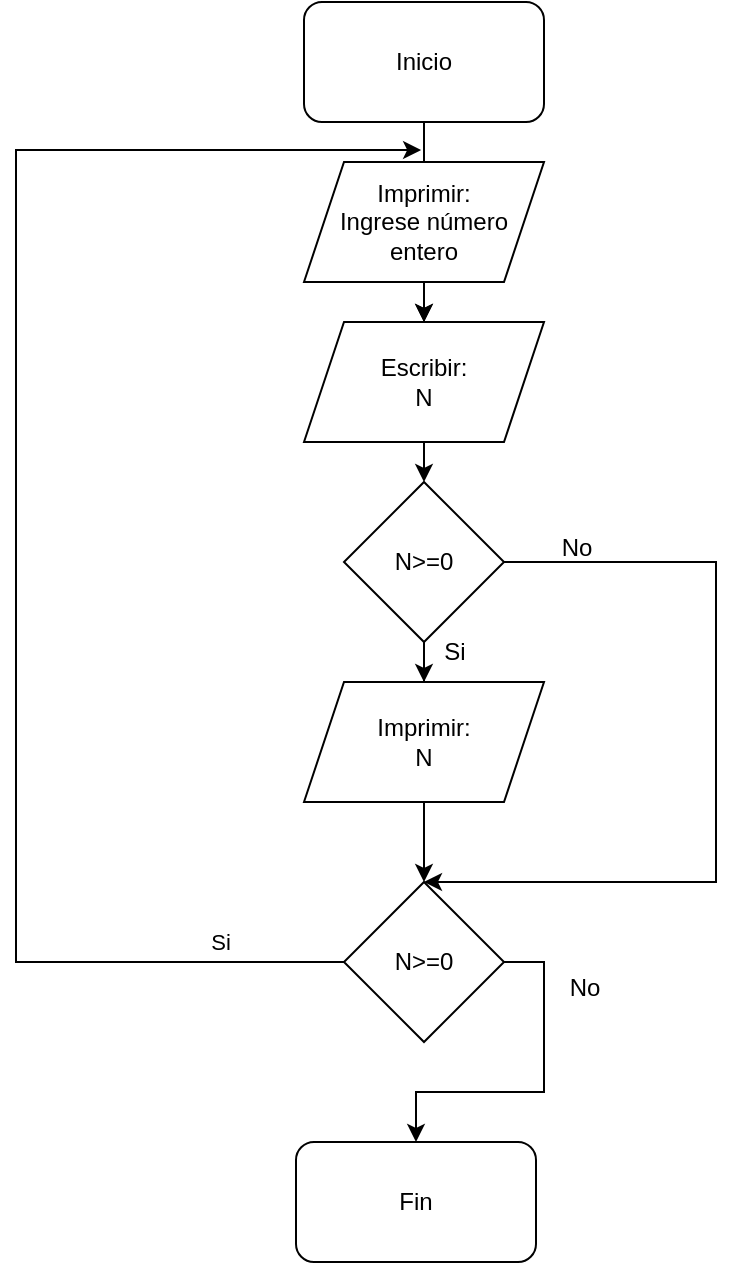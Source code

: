 <mxfile version="21.6.9" type="device">
  <diagram name="Página-1" id="yIrAsRp1UrFPVYJMZ1j1">
    <mxGraphModel dx="693" dy="393" grid="1" gridSize="10" guides="1" tooltips="1" connect="1" arrows="1" fold="1" page="1" pageScale="1" pageWidth="827" pageHeight="1169" math="0" shadow="0">
      <root>
        <mxCell id="0" />
        <mxCell id="1" parent="0" />
        <mxCell id="OieFfgvFbC5qElgq1rc1-13" value="" style="edgeStyle=orthogonalEdgeStyle;rounded=0;orthogonalLoop=1;jettySize=auto;html=1;" edge="1" parent="1" source="OieFfgvFbC5qElgq1rc1-1" target="OieFfgvFbC5qElgq1rc1-4">
          <mxGeometry relative="1" as="geometry" />
        </mxCell>
        <mxCell id="OieFfgvFbC5qElgq1rc1-1" value="Inicio" style="rounded=1;whiteSpace=wrap;html=1;" vertex="1" parent="1">
          <mxGeometry x="354" y="30" width="120" height="60" as="geometry" />
        </mxCell>
        <mxCell id="OieFfgvFbC5qElgq1rc1-12" style="edgeStyle=orthogonalEdgeStyle;rounded=0;orthogonalLoop=1;jettySize=auto;html=1;exitX=0.5;exitY=1;exitDx=0;exitDy=0;" edge="1" parent="1" source="OieFfgvFbC5qElgq1rc1-3" target="OieFfgvFbC5qElgq1rc1-4">
          <mxGeometry relative="1" as="geometry" />
        </mxCell>
        <mxCell id="OieFfgvFbC5qElgq1rc1-3" value="Imprimir:&lt;br&gt;Ingrese número entero" style="shape=parallelogram;perimeter=parallelogramPerimeter;whiteSpace=wrap;html=1;fixedSize=1;" vertex="1" parent="1">
          <mxGeometry x="354" y="110" width="120" height="60" as="geometry" />
        </mxCell>
        <mxCell id="OieFfgvFbC5qElgq1rc1-11" style="edgeStyle=orthogonalEdgeStyle;rounded=0;orthogonalLoop=1;jettySize=auto;html=1;exitX=0.5;exitY=1;exitDx=0;exitDy=0;entryX=0.5;entryY=0;entryDx=0;entryDy=0;" edge="1" parent="1" source="OieFfgvFbC5qElgq1rc1-4" target="OieFfgvFbC5qElgq1rc1-5">
          <mxGeometry relative="1" as="geometry" />
        </mxCell>
        <mxCell id="OieFfgvFbC5qElgq1rc1-4" value="Escribir:&lt;br&gt;N" style="shape=parallelogram;perimeter=parallelogramPerimeter;whiteSpace=wrap;html=1;fixedSize=1;" vertex="1" parent="1">
          <mxGeometry x="354" y="190" width="120" height="60" as="geometry" />
        </mxCell>
        <mxCell id="OieFfgvFbC5qElgq1rc1-7" value="" style="edgeStyle=orthogonalEdgeStyle;rounded=0;orthogonalLoop=1;jettySize=auto;html=1;" edge="1" parent="1" source="OieFfgvFbC5qElgq1rc1-5" target="OieFfgvFbC5qElgq1rc1-6">
          <mxGeometry relative="1" as="geometry" />
        </mxCell>
        <mxCell id="OieFfgvFbC5qElgq1rc1-15" style="edgeStyle=orthogonalEdgeStyle;rounded=0;orthogonalLoop=1;jettySize=auto;html=1;entryX=0.5;entryY=0;entryDx=0;entryDy=0;" edge="1" parent="1" source="OieFfgvFbC5qElgq1rc1-5" target="OieFfgvFbC5qElgq1rc1-14">
          <mxGeometry relative="1" as="geometry">
            <Array as="points">
              <mxPoint x="560" y="310" />
              <mxPoint x="560" y="470" />
            </Array>
          </mxGeometry>
        </mxCell>
        <mxCell id="OieFfgvFbC5qElgq1rc1-5" value="N&amp;gt;=0" style="rhombus;whiteSpace=wrap;html=1;" vertex="1" parent="1">
          <mxGeometry x="374" y="270" width="80" height="80" as="geometry" />
        </mxCell>
        <mxCell id="OieFfgvFbC5qElgq1rc1-18" value="" style="edgeStyle=orthogonalEdgeStyle;rounded=0;orthogonalLoop=1;jettySize=auto;html=1;" edge="1" parent="1" source="OieFfgvFbC5qElgq1rc1-6" target="OieFfgvFbC5qElgq1rc1-14">
          <mxGeometry relative="1" as="geometry" />
        </mxCell>
        <mxCell id="OieFfgvFbC5qElgq1rc1-6" value="Imprimir:&lt;br&gt;N" style="shape=parallelogram;perimeter=parallelogramPerimeter;whiteSpace=wrap;html=1;fixedSize=1;" vertex="1" parent="1">
          <mxGeometry x="354" y="370" width="120" height="60" as="geometry" />
        </mxCell>
        <mxCell id="OieFfgvFbC5qElgq1rc1-8" value="Si" style="text;html=1;align=center;verticalAlign=middle;resizable=0;points=[];autosize=1;strokeColor=none;fillColor=none;" vertex="1" parent="1">
          <mxGeometry x="414" y="340" width="30" height="30" as="geometry" />
        </mxCell>
        <mxCell id="OieFfgvFbC5qElgq1rc1-9" value="Fin" style="rounded=1;whiteSpace=wrap;html=1;" vertex="1" parent="1">
          <mxGeometry x="350" y="600" width="120" height="60" as="geometry" />
        </mxCell>
        <mxCell id="OieFfgvFbC5qElgq1rc1-19" style="edgeStyle=orthogonalEdgeStyle;rounded=0;orthogonalLoop=1;jettySize=auto;html=1;entryX=0.488;entryY=-0.1;entryDx=0;entryDy=0;entryPerimeter=0;exitX=0;exitY=0.5;exitDx=0;exitDy=0;" edge="1" parent="1" source="OieFfgvFbC5qElgq1rc1-14" target="OieFfgvFbC5qElgq1rc1-3">
          <mxGeometry relative="1" as="geometry">
            <Array as="points">
              <mxPoint x="210" y="510" />
              <mxPoint x="210" y="104" />
            </Array>
          </mxGeometry>
        </mxCell>
        <mxCell id="OieFfgvFbC5qElgq1rc1-20" value="Si" style="edgeLabel;html=1;align=center;verticalAlign=middle;resizable=0;points=[];" vertex="1" connectable="0" parent="OieFfgvFbC5qElgq1rc1-19">
          <mxGeometry x="-0.966" y="-2" relative="1" as="geometry">
            <mxPoint x="-49" y="-8" as="offset" />
          </mxGeometry>
        </mxCell>
        <mxCell id="OieFfgvFbC5qElgq1rc1-21" style="edgeStyle=orthogonalEdgeStyle;rounded=0;orthogonalLoop=1;jettySize=auto;html=1;exitX=1;exitY=0.5;exitDx=0;exitDy=0;" edge="1" parent="1" source="OieFfgvFbC5qElgq1rc1-14" target="OieFfgvFbC5qElgq1rc1-9">
          <mxGeometry relative="1" as="geometry" />
        </mxCell>
        <mxCell id="OieFfgvFbC5qElgq1rc1-14" value="N&amp;gt;=0" style="rhombus;whiteSpace=wrap;html=1;" vertex="1" parent="1">
          <mxGeometry x="374" y="470" width="80" height="80" as="geometry" />
        </mxCell>
        <mxCell id="OieFfgvFbC5qElgq1rc1-17" value="No" style="text;html=1;align=center;verticalAlign=middle;resizable=0;points=[];autosize=1;strokeColor=none;fillColor=none;" vertex="1" parent="1">
          <mxGeometry x="470" y="288" width="40" height="30" as="geometry" />
        </mxCell>
        <mxCell id="OieFfgvFbC5qElgq1rc1-22" value="No" style="text;html=1;align=center;verticalAlign=middle;resizable=0;points=[];autosize=1;strokeColor=none;fillColor=none;" vertex="1" parent="1">
          <mxGeometry x="474" y="508" width="40" height="30" as="geometry" />
        </mxCell>
      </root>
    </mxGraphModel>
  </diagram>
</mxfile>
